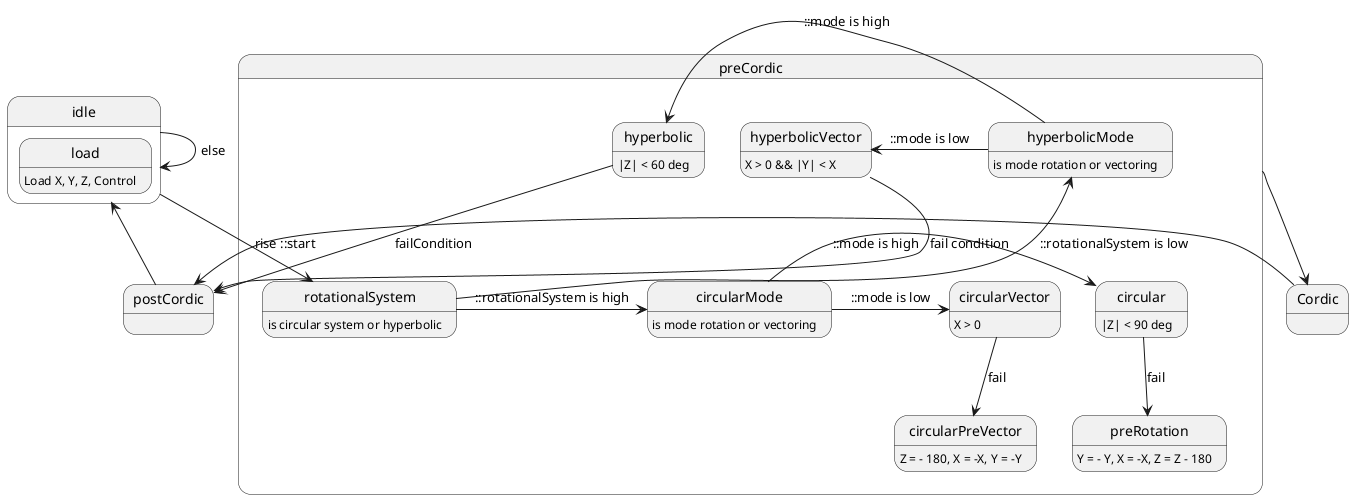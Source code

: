 @startuml
state idle {
    state load : Load X, Y, Z, Control
}

state preCordic {
    state rotationalSystem : is circular system or hyperbolic
    state circular : |Z| < 90 deg
    state hyperbolic : |Z| < 60 deg

    state hyperbolicMode : is mode rotation or vectoring
    state circularMode : is mode rotation or vectoring
    rotationalSystem -> circularMode : ::rotationalSystem is high
    circularMode -> circular : ::mode is high
    rotationalSystem -up-> hyperbolicMode : ::rotationalSystem is low
    hyperbolicMode -> hyperbolic : ::mode is high
    hyperbolicMode -> hyperbolicVector : ::mode is low
    state hyperbolicVector : X > 0 && |Y| < X  
    state preRotation : Y = - Y, X = -X, Z = Z - 180 
    circular --> preRotation : fail
    state circularVector : X > 0
    circularMode -> circularVector : ::mode is low
    state circularPreVector : Z = - 180, X = -X, Y = -Y
    circularVector --> circularPreVector : fail
}

hyperbolicVector -> postCordic : fail condition

state Cordic {

}

state postCordic {

}
hyperbolic --> postCordic : failCondition
idle --> rotationalSystem : rise ::start 
idle -> idle : else
preCordic -right-> Cordic 
Cordic -left-> postCordic
postCordic -up-> idle
@enduml